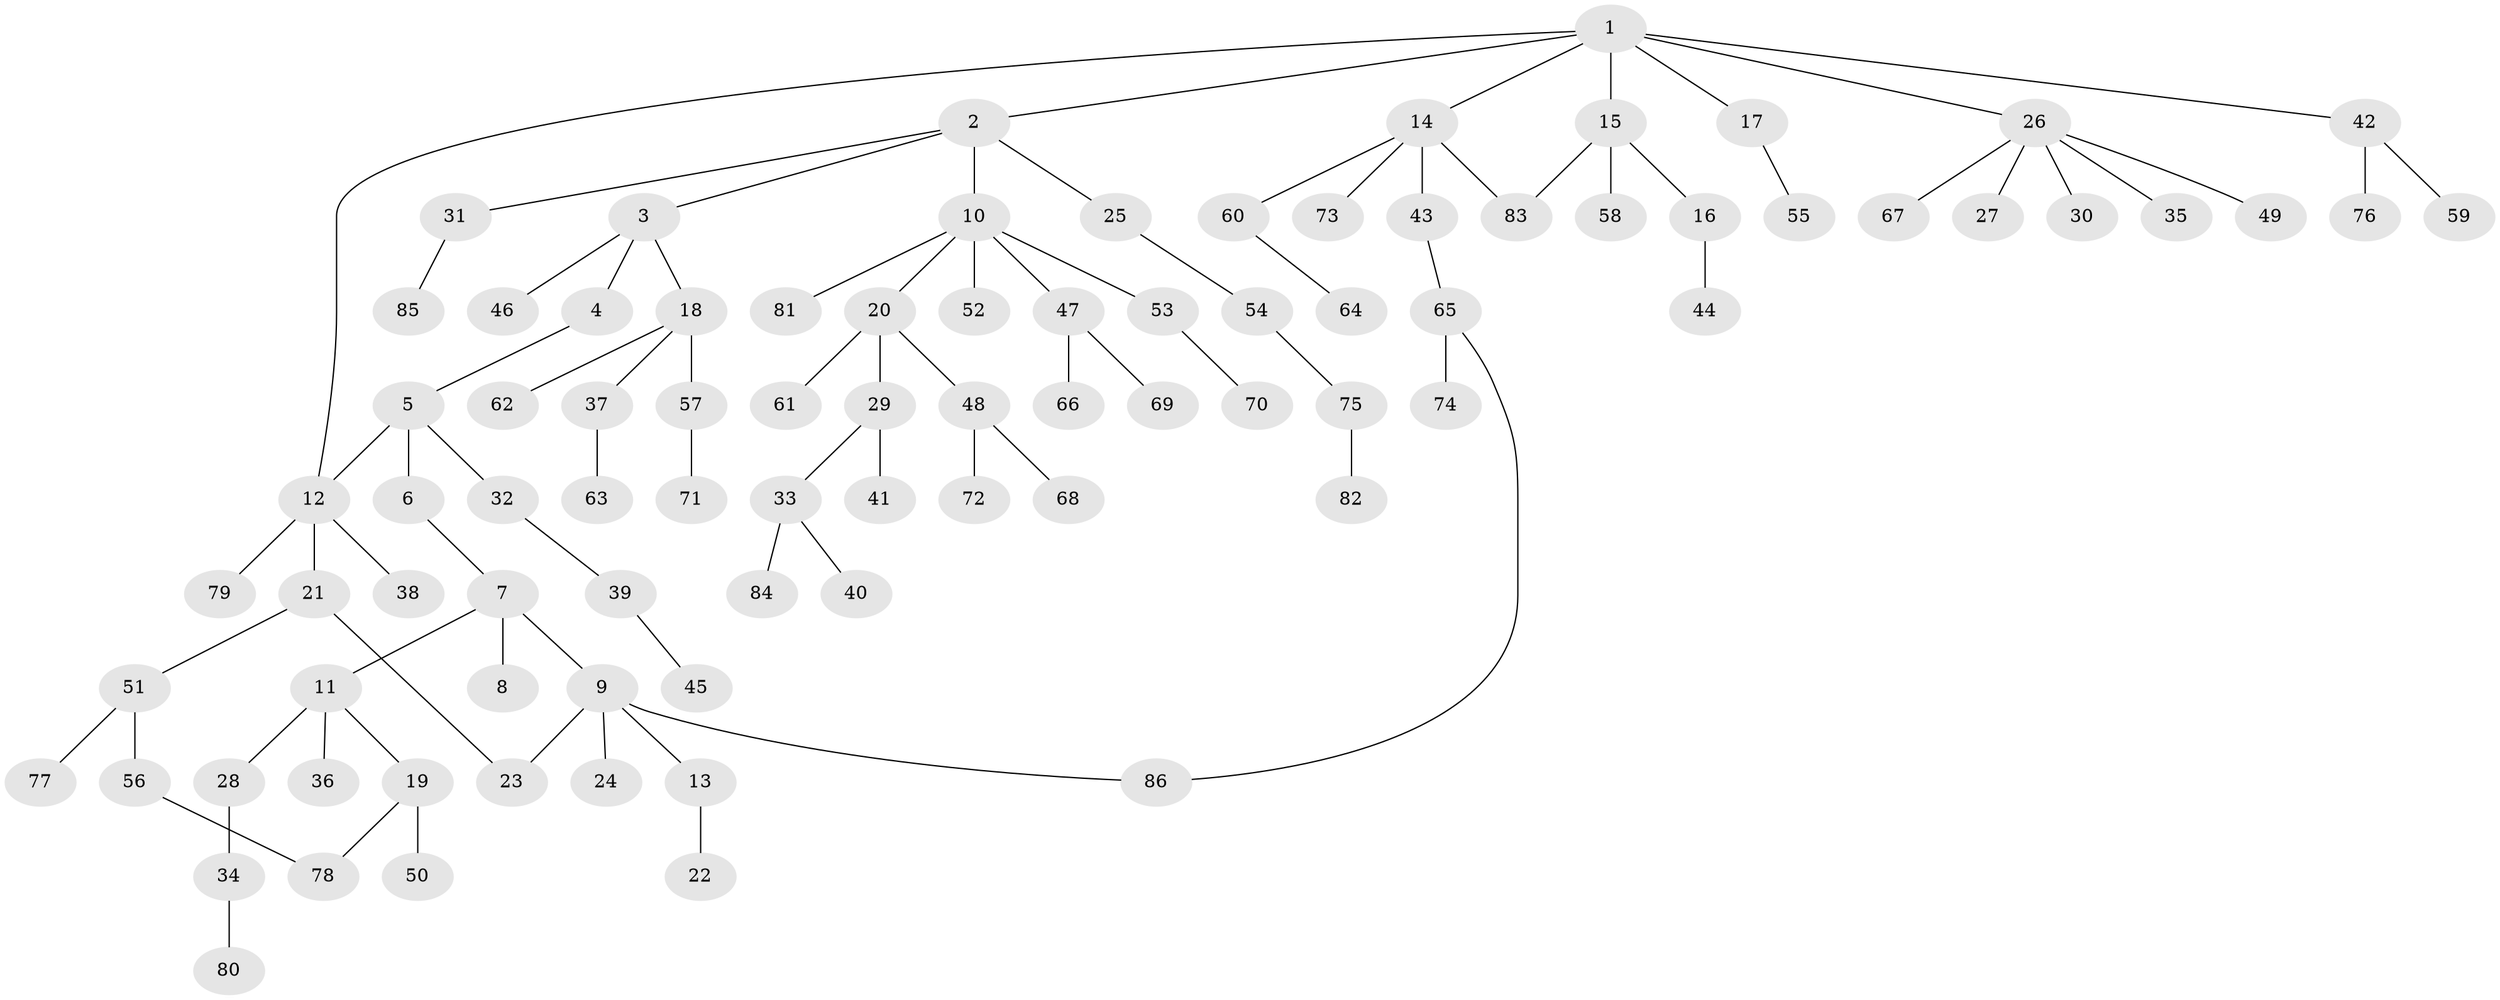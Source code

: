// coarse degree distribution, {3: 0.38461538461538464, 4: 0.038461538461538464, 1: 0.4230769230769231, 2: 0.11538461538461539, 9: 0.038461538461538464}
// Generated by graph-tools (version 1.1) at 2025/36/03/04/25 23:36:06]
// undirected, 86 vertices, 90 edges
graph export_dot {
  node [color=gray90,style=filled];
  1;
  2;
  3;
  4;
  5;
  6;
  7;
  8;
  9;
  10;
  11;
  12;
  13;
  14;
  15;
  16;
  17;
  18;
  19;
  20;
  21;
  22;
  23;
  24;
  25;
  26;
  27;
  28;
  29;
  30;
  31;
  32;
  33;
  34;
  35;
  36;
  37;
  38;
  39;
  40;
  41;
  42;
  43;
  44;
  45;
  46;
  47;
  48;
  49;
  50;
  51;
  52;
  53;
  54;
  55;
  56;
  57;
  58;
  59;
  60;
  61;
  62;
  63;
  64;
  65;
  66;
  67;
  68;
  69;
  70;
  71;
  72;
  73;
  74;
  75;
  76;
  77;
  78;
  79;
  80;
  81;
  82;
  83;
  84;
  85;
  86;
  1 -- 2;
  1 -- 12;
  1 -- 14;
  1 -- 15;
  1 -- 17;
  1 -- 26;
  1 -- 42;
  2 -- 3;
  2 -- 10;
  2 -- 25;
  2 -- 31;
  3 -- 4;
  3 -- 18;
  3 -- 46;
  4 -- 5;
  5 -- 6;
  5 -- 32;
  5 -- 12;
  6 -- 7;
  7 -- 8;
  7 -- 9;
  7 -- 11;
  9 -- 13;
  9 -- 24;
  9 -- 23;
  9 -- 86;
  10 -- 20;
  10 -- 47;
  10 -- 52;
  10 -- 53;
  10 -- 81;
  11 -- 19;
  11 -- 28;
  11 -- 36;
  12 -- 21;
  12 -- 38;
  12 -- 79;
  13 -- 22;
  14 -- 43;
  14 -- 60;
  14 -- 73;
  14 -- 83;
  15 -- 16;
  15 -- 58;
  15 -- 83;
  16 -- 44;
  17 -- 55;
  18 -- 37;
  18 -- 57;
  18 -- 62;
  19 -- 50;
  19 -- 78;
  20 -- 29;
  20 -- 48;
  20 -- 61;
  21 -- 23;
  21 -- 51;
  25 -- 54;
  26 -- 27;
  26 -- 30;
  26 -- 35;
  26 -- 49;
  26 -- 67;
  28 -- 34;
  29 -- 33;
  29 -- 41;
  31 -- 85;
  32 -- 39;
  33 -- 40;
  33 -- 84;
  34 -- 80;
  37 -- 63;
  39 -- 45;
  42 -- 59;
  42 -- 76;
  43 -- 65;
  47 -- 66;
  47 -- 69;
  48 -- 68;
  48 -- 72;
  51 -- 56;
  51 -- 77;
  53 -- 70;
  54 -- 75;
  56 -- 78;
  57 -- 71;
  60 -- 64;
  65 -- 74;
  65 -- 86;
  75 -- 82;
}
